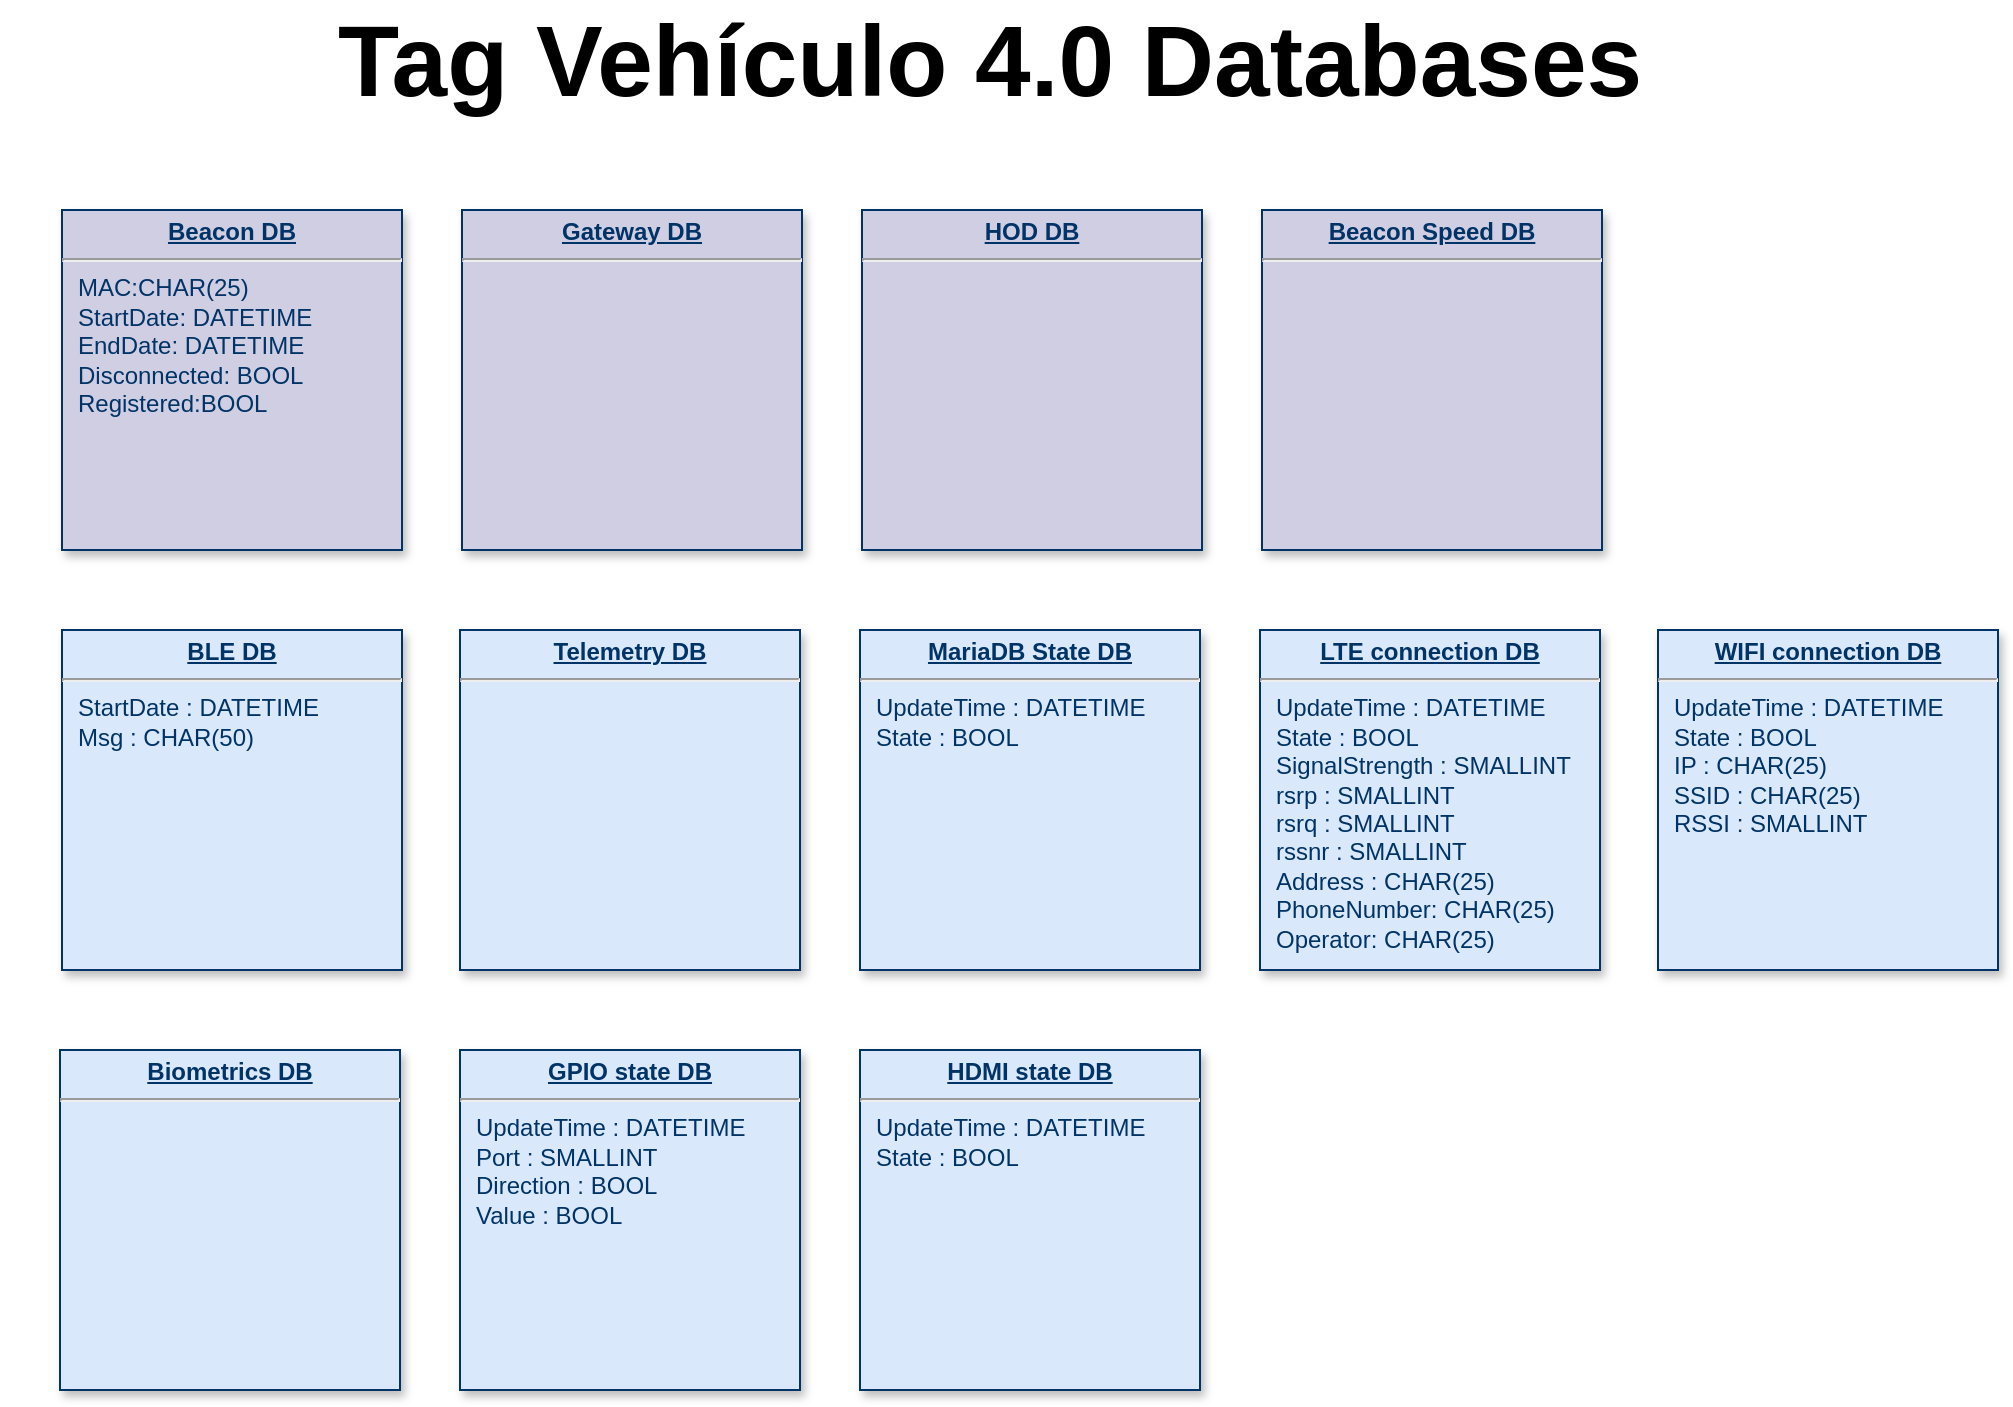 <mxfile version="24.7.6">
  <diagram name="Page-1" id="efa7a0a1-bf9b-a30e-e6df-94a7791c09e9">
    <mxGraphModel dx="702" dy="1071" grid="1" gridSize="10" guides="1" tooltips="1" connect="1" arrows="1" fold="1" page="1" pageScale="1" pageWidth="1169" pageHeight="827" background="none" math="0" shadow="0">
      <root>
        <mxCell id="0" />
        <mxCell id="1" parent="0" />
        <mxCell id="35" value="&lt;p style=&quot;margin: 0px; margin-top: 4px; text-align: center; text-decoration: underline;&quot;&gt;&lt;b&gt;BLE DB&lt;/b&gt;&lt;/p&gt;&lt;hr&gt;&lt;p style=&quot;margin: 0px; margin-left: 8px;&quot;&gt;StartDate : DATETIME&lt;/p&gt;&lt;p style=&quot;margin: 0px; margin-left: 8px;&quot;&gt;Msg : CHAR(50)&lt;/p&gt;" style="verticalAlign=top;align=left;overflow=fill;fontSize=12;fontFamily=Helvetica;html=1;strokeColor=#003366;shadow=1;fillColor=#DAE8FC;fontColor=#003366" parent="1" vertex="1">
          <mxGeometry x="1311" y="378" width="170" height="170" as="geometry" />
        </mxCell>
        <mxCell id="i4oSQRnACETnBW8MNj1o-115" value="&lt;p style=&quot;margin: 0px; margin-top: 4px; text-align: center; text-decoration: underline;&quot;&gt;&lt;b&gt;Beacon DB&lt;/b&gt;&lt;/p&gt;&lt;hr&gt;&lt;p style=&quot;margin: 0px; margin-left: 8px;&quot;&gt;MAC:CHAR(25)&lt;/p&gt;&lt;p style=&quot;margin: 0px; margin-left: 8px;&quot;&gt;StartDate: DATETIME&lt;/p&gt;&lt;p style=&quot;margin: 0px; margin-left: 8px;&quot;&gt;EndDate: DATETIME&lt;/p&gt;&lt;p style=&quot;margin: 0px; margin-left: 8px;&quot;&gt;Disconnected: BOOL&lt;/p&gt;&lt;p style=&quot;margin: 0px; margin-left: 8px;&quot;&gt;Registered:BOOL&lt;/p&gt;" style="verticalAlign=top;align=left;overflow=fill;fontSize=12;fontFamily=Helvetica;html=1;strokeColor=#003366;shadow=1;fillColor=#D0CEE2;fontColor=#003366" parent="1" vertex="1">
          <mxGeometry x="1311" y="168" width="170" height="170" as="geometry" />
        </mxCell>
        <mxCell id="i4oSQRnACETnBW8MNj1o-117" value="&lt;p style=&quot;margin: 0px; margin-top: 4px; text-align: center; text-decoration: underline;&quot;&gt;&lt;b&gt;Gateway DB&lt;/b&gt;&lt;/p&gt;&lt;hr&gt;&lt;p style=&quot;margin: 0px; margin-left: 8px;&quot;&gt;&lt;br&gt;&lt;/p&gt;" style="verticalAlign=top;align=left;overflow=fill;fontSize=12;fontFamily=Helvetica;html=1;strokeColor=#003366;shadow=1;fillColor=#D0CEE2;fontColor=#003366" parent="1" vertex="1">
          <mxGeometry x="1511" y="168" width="170" height="170" as="geometry" />
        </mxCell>
        <mxCell id="i4oSQRnACETnBW8MNj1o-118" value="&lt;p style=&quot;margin: 0px; margin-top: 4px; text-align: center; text-decoration: underline;&quot;&gt;&lt;b&gt;HOD DB&lt;/b&gt;&lt;/p&gt;&lt;hr&gt;&lt;p style=&quot;margin: 0px; margin-left: 8px;&quot;&gt;&lt;br&gt;&lt;/p&gt;" style="verticalAlign=top;align=left;overflow=fill;fontSize=12;fontFamily=Helvetica;html=1;strokeColor=#003366;shadow=1;fillColor=#D0CEE2;fontColor=#003366" parent="1" vertex="1">
          <mxGeometry x="1711" y="168" width="170" height="170" as="geometry" />
        </mxCell>
        <mxCell id="i4oSQRnACETnBW8MNj1o-119" value="&lt;p style=&quot;margin: 0px; margin-top: 4px; text-align: center; text-decoration: underline;&quot;&gt;&lt;b&gt;Beacon Speed DB&lt;/b&gt;&lt;/p&gt;&lt;hr&gt;&lt;p style=&quot;margin: 0px; margin-left: 8px;&quot;&gt;&lt;br&gt;&lt;/p&gt;" style="verticalAlign=top;align=left;overflow=fill;fontSize=12;fontFamily=Helvetica;html=1;strokeColor=#003366;shadow=1;fillColor=#D0CEE2;fontColor=#003366" parent="1" vertex="1">
          <mxGeometry x="1911" y="168" width="170" height="170" as="geometry" />
        </mxCell>
        <mxCell id="i4oSQRnACETnBW8MNj1o-122" value="&lt;p style=&quot;margin: 0px; margin-top: 4px; text-align: center; text-decoration: underline;&quot;&gt;&lt;b&gt;GPIO state DB&lt;/b&gt;&lt;/p&gt;&lt;hr&gt;&lt;p style=&quot;margin: 0px; margin-left: 8px;&quot;&gt;UpdateTime : DATETIME&lt;br&gt;&lt;/p&gt;&lt;p style=&quot;margin: 0px; margin-left: 8px;&quot;&gt;Port : SMALLINT&lt;/p&gt;&lt;p style=&quot;margin: 0px; margin-left: 8px;&quot;&gt;Direction : BOOL&lt;/p&gt;&lt;p style=&quot;margin: 0px; margin-left: 8px;&quot;&gt;Value : BOOL&lt;/p&gt;" style="verticalAlign=top;align=left;overflow=fill;fontSize=12;fontFamily=Helvetica;html=1;strokeColor=#003366;shadow=1;fillColor=#DAE8FC;fontColor=#003366" parent="1" vertex="1">
          <mxGeometry x="1510" y="588" width="170" height="170" as="geometry" />
        </mxCell>
        <mxCell id="i4oSQRnACETnBW8MNj1o-123" value="&lt;p style=&quot;margin: 0px; margin-top: 4px; text-align: center; text-decoration: underline;&quot;&gt;&lt;b&gt;HDMI state DB&lt;/b&gt;&lt;/p&gt;&lt;hr&gt;&lt;p style=&quot;margin: 0px 0px 0px 8px;&quot;&gt;UpdateTime : DATETIME&lt;/p&gt;&lt;p style=&quot;margin: 0px 0px 0px 8px;&quot;&gt;State : BOOL&lt;/p&gt;&lt;p style=&quot;margin: 0px 0px 0px 8px;&quot;&gt;&lt;br&gt;&lt;/p&gt;" style="verticalAlign=top;align=left;overflow=fill;fontSize=12;fontFamily=Helvetica;html=1;strokeColor=#003366;shadow=1;fillColor=#DAE8FC;fontColor=#003366" parent="1" vertex="1">
          <mxGeometry x="1710" y="588" width="170" height="170" as="geometry" />
        </mxCell>
        <mxCell id="i4oSQRnACETnBW8MNj1o-124" value="&lt;p style=&quot;margin: 0px; margin-top: 4px; text-align: center; text-decoration: underline;&quot;&gt;&lt;b&gt;Telemetry DB&lt;/b&gt;&lt;/p&gt;&lt;hr&gt;&lt;p style=&quot;margin: 0px; margin-left: 8px;&quot;&gt;&lt;br&gt;&lt;/p&gt;" style="verticalAlign=top;align=left;overflow=fill;fontSize=12;fontFamily=Helvetica;html=1;strokeColor=#003366;shadow=1;fillColor=#DAE8FC;fontColor=#003366" parent="1" vertex="1">
          <mxGeometry x="1510" y="378" width="170" height="170" as="geometry" />
        </mxCell>
        <mxCell id="i4oSQRnACETnBW8MNj1o-125" value="&lt;p style=&quot;margin: 0px; margin-top: 4px; text-align: center; text-decoration: underline;&quot;&gt;&lt;b&gt;LTE connection DB&lt;/b&gt;&lt;/p&gt;&lt;hr&gt;&lt;p style=&quot;margin: 0px; margin-left: 8px;&quot;&gt;UpdateTime : DATETIME&lt;br&gt;&lt;/p&gt;&lt;p style=&quot;margin: 0px; margin-left: 8px;&quot;&gt;State : BOOL&lt;/p&gt;&lt;p style=&quot;margin: 0px; margin-left: 8px;&quot;&gt;SignalStrength : SMALLINT&lt;/p&gt;&lt;p style=&quot;margin: 0px; margin-left: 8px;&quot;&gt;rsrp : SMALLINT&lt;/p&gt;&lt;p style=&quot;margin: 0px; margin-left: 8px;&quot;&gt;rsrq : SMALLINT&lt;/p&gt;&lt;p style=&quot;margin: 0px; margin-left: 8px;&quot;&gt;rssnr : SMALLINT&lt;/p&gt;&lt;p style=&quot;margin: 0px; margin-left: 8px;&quot;&gt;Address : CHAR(25)&amp;nbsp;&lt;/p&gt;&lt;p style=&quot;margin: 0px; margin-left: 8px;&quot;&gt;PhoneNumber: CHAR(25)&lt;/p&gt;&lt;p style=&quot;margin: 0px; margin-left: 8px;&quot;&gt;Operator: CHAR(25)&lt;/p&gt;" style="verticalAlign=top;align=left;overflow=fill;fontSize=12;fontFamily=Helvetica;html=1;strokeColor=#003366;shadow=1;fillColor=#DAE8FC;fontColor=#003366" parent="1" vertex="1">
          <mxGeometry x="1910" y="378" width="170" height="170" as="geometry" />
        </mxCell>
        <mxCell id="i4oSQRnACETnBW8MNj1o-126" value="&lt;p style=&quot;margin: 0px; margin-top: 4px; text-align: center; text-decoration: underline;&quot;&gt;&lt;b&gt;Biometrics DB&lt;/b&gt;&lt;/p&gt;&lt;hr&gt;&lt;p style=&quot;margin: 0px; margin-left: 8px;&quot;&gt;&lt;br&gt;&lt;/p&gt;" style="verticalAlign=top;align=left;overflow=fill;fontSize=12;fontFamily=Helvetica;html=1;strokeColor=#003366;shadow=1;fillColor=#DAE8FC;fontColor=#003366" parent="1" vertex="1">
          <mxGeometry x="1310" y="588" width="170" height="170" as="geometry" />
        </mxCell>
        <mxCell id="i4oSQRnACETnBW8MNj1o-127" value="&lt;p style=&quot;margin: 0px; margin-top: 4px; text-align: center; text-decoration: underline;&quot;&gt;&lt;b&gt;MariaDB State DB&lt;/b&gt;&lt;/p&gt;&lt;hr&gt;&lt;p style=&quot;margin: 0px 0px 0px 8px;&quot;&gt;UpdateTime : DATETIME&lt;/p&gt;&lt;p style=&quot;margin: 0px 0px 0px 8px;&quot;&gt;State : BOOL&lt;/p&gt;&lt;p style=&quot;margin: 0px 0px 0px 8px;&quot;&gt;&lt;br&gt;&lt;/p&gt;" style="verticalAlign=top;align=left;overflow=fill;fontSize=12;fontFamily=Helvetica;html=1;strokeColor=#003366;shadow=1;fillColor=#DAE8FC;fontColor=#003366" parent="1" vertex="1">
          <mxGeometry x="1710" y="378" width="170" height="170" as="geometry" />
        </mxCell>
        <mxCell id="i4oSQRnACETnBW8MNj1o-128" value="&lt;p style=&quot;margin: 0px; margin-top: 4px; text-align: center; text-decoration: underline;&quot;&gt;&lt;b&gt;WIFI connection DB&lt;/b&gt;&lt;/p&gt;&lt;hr&gt;&lt;p style=&quot;margin: 0px; margin-left: 8px;&quot;&gt;UpdateTime : DATETIME&lt;/p&gt;&lt;p style=&quot;margin: 0px; margin-left: 8px;&quot;&gt;State : BOOL&lt;/p&gt;&lt;p style=&quot;margin: 0px; margin-left: 8px;&quot;&gt;IP :&amp;nbsp;&lt;span style=&quot;background-color: initial;&quot;&gt;CHAR(25)&lt;/span&gt;&lt;/p&gt;&lt;p style=&quot;margin: 0px; margin-left: 8px;&quot;&gt;SSID : CHAR(25)&lt;/p&gt;&lt;p style=&quot;margin: 0px; margin-left: 8px;&quot;&gt;RSSI : SMALLINT&lt;/p&gt;&lt;p style=&quot;margin: 0px; margin-left: 8px;&quot;&gt;&lt;br&gt;&lt;/p&gt;" style="verticalAlign=top;align=left;overflow=fill;fontSize=12;fontFamily=Helvetica;html=1;strokeColor=#003366;shadow=1;fillColor=#DAE8FC;fontColor=#003366" parent="1" vertex="1">
          <mxGeometry x="2109" y="378" width="170" height="170" as="geometry" />
        </mxCell>
        <mxCell id="i4oSQRnACETnBW8MNj1o-130" value="Tag Vehículo 4.0 Databases" style="text;html=1;align=center;verticalAlign=middle;whiteSpace=wrap;rounded=0;fontSize=50;fontStyle=1" parent="1" vertex="1">
          <mxGeometry x="1280" y="68" width="990" height="50" as="geometry" />
        </mxCell>
      </root>
    </mxGraphModel>
  </diagram>
</mxfile>
